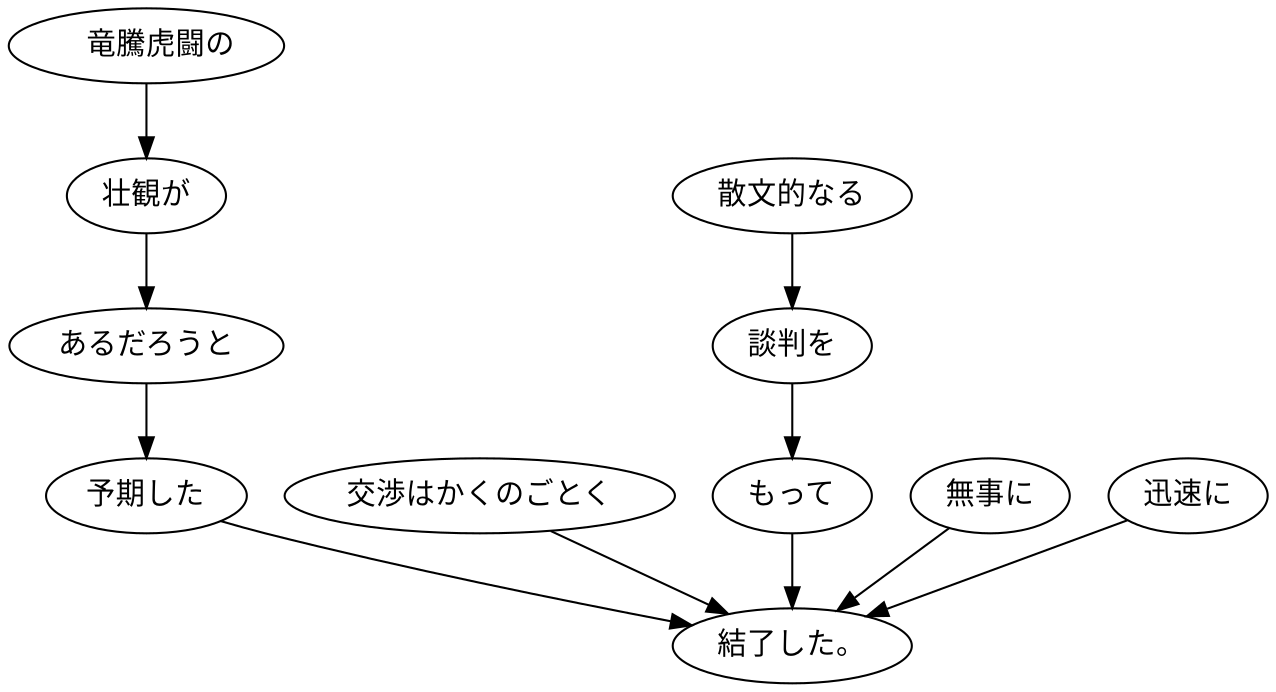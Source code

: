 digraph graph4984 {
	node0 [label="　竜騰虎闘の"];
	node1 [label="壮観が"];
	node2 [label="あるだろうと"];
	node3 [label="予期した"];
	node4 [label="交渉はかくのごとく"];
	node5 [label="散文的なる"];
	node6 [label="談判を"];
	node7 [label="もって"];
	node8 [label="無事に"];
	node9 [label="迅速に"];
	node10 [label="結了した。"];
	node0 -> node1;
	node1 -> node2;
	node2 -> node3;
	node3 -> node10;
	node4 -> node10;
	node5 -> node6;
	node6 -> node7;
	node7 -> node10;
	node8 -> node10;
	node9 -> node10;
}
